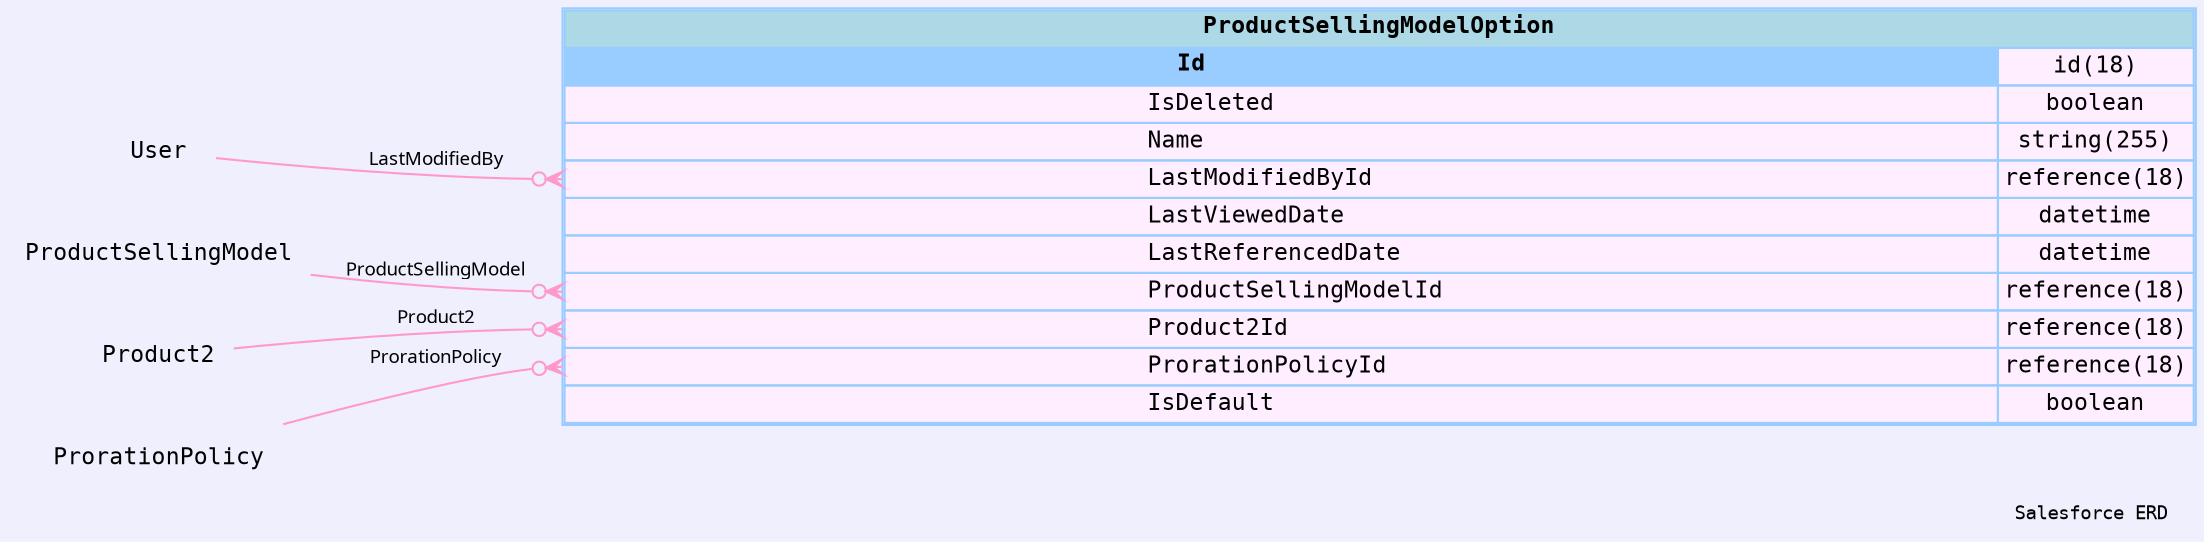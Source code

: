 
        digraph "Salesforce+ ERD" {  
            graph [  
              rankdir="RL"  
              bgcolor="#efeffd"  
              label="Salesforce ERD "  
              labeljust="r"  
              nodesep="0.18"  
              ranksep="0.46"        
              fontname="Courier"  
              fontsize="9"  
            ];  
            node [  
              fontname="Courier"  
              fontsize="11"  
              shape="plaintext"  
              color="#99ccff"  
            ];  
            edge [ arrowsize="0.8"   ];
        
            ProductSellingModelOption [shape=none, margin=0, label=<
                <table border="1" cellborder="1" cellspacing="0" bgcolor="#ffeeff" >   
                  <tr><td colspan="3" bgcolor="lightblue"><b>ProductSellingModelOption</b></td></tr>
             <tr>
                                        <td  bgcolor="#99ccff" port="Id" align="left">
                                           <b>Id</b>
                                        </td><td>id(18)</td></tr> <tr>
                                         <td port="IsDeleted" align="left">
                                         IsDeleted
                                       </td><td>boolean</td></tr> <tr>
                                         <td port="Name" align="left">
                                         Name
                                       </td><td>string(255)</td></tr> <tr>
                                         <td port="LastModifiedById" align="left">
                                         LastModifiedById
                                       </td><td>reference(18)</td></tr> <tr>
                                         <td port="LastViewedDate" align="left">
                                         LastViewedDate
                                       </td><td>datetime</td></tr> <tr>
                                         <td port="LastReferencedDate" align="left">
                                         LastReferencedDate
                                       </td><td>datetime</td></tr> <tr>
                                         <td port="ProductSellingModelId" align="left">
                                         ProductSellingModelId
                                       </td><td>reference(18)</td></tr> <tr>
                                         <td port="Product2Id" align="left">
                                         Product2Id
                                       </td><td>reference(18)</td></tr> <tr>
                                         <td port="ProrationPolicyId" align="left">
                                         ProrationPolicyId
                                       </td><td>reference(18)</td></tr> <tr>
                                         <td port="IsDefault" align="left">
                                         IsDefault
                                       </td><td>boolean</td></tr>            
                </table>
                >
                  URL="#"
                  tooltip=" ProductSellingModelOption "
                ];
            
                            "ProductSellingModelOption" : "LastModifiedById": w -> 
                                  "User" : "Id" 
                                           : e 
                                          [arrowhead=none 
                                           dir=back 
                                           arrowtail=crowodot 
                                           color="#ff99cc"
                                           label="LastModifiedBy"
                                           fontname="Monaco"
                                           fontsize="9"
                                          ];
                      
                            "ProductSellingModelOption" : "ProductSellingModelId": w -> 
                                  "ProductSellingModel" : "Id" 
                                           : e 
                                          [arrowhead=none 
                                           dir=back 
                                           arrowtail=crowodot 
                                           color="#ff99cc"
                                           label="ProductSellingModel"
                                           fontname="Monaco"
                                           fontsize="9"
                                          ];
                      
                            "ProductSellingModelOption" : "Product2Id": w -> 
                                  "Product2" : "Id" 
                                           : e 
                                          [arrowhead=none 
                                           dir=back 
                                           arrowtail=crowodot 
                                           color="#ff99cc"
                                           label="Product2"
                                           fontname="Monaco"
                                           fontsize="9"
                                          ];
                      
                            "ProductSellingModelOption" : "ProrationPolicyId": w -> 
                                  "ProrationPolicy" : "Id" 
                                           : e 
                                          [arrowhead=none 
                                           dir=back 
                                           arrowtail=crowodot 
                                           color="#ff99cc"
                                           label="ProrationPolicy"
                                           fontname="Monaco"
                                           fontsize="9"
                                          ];
                      }